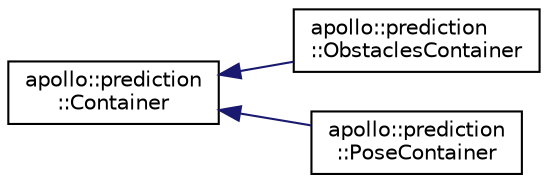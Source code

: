 digraph "Graphical Class Hierarchy"
{
  edge [fontname="Helvetica",fontsize="10",labelfontname="Helvetica",labelfontsize="10"];
  node [fontname="Helvetica",fontsize="10",shape=record];
  rankdir="LR";
  Node1 [label="apollo::prediction\l::Container",height=0.2,width=0.4,color="black", fillcolor="white", style="filled",URL="$classapollo_1_1prediction_1_1Container.html"];
  Node1 -> Node2 [dir="back",color="midnightblue",fontsize="10",style="solid",fontname="Helvetica"];
  Node2 [label="apollo::prediction\l::ObstaclesContainer",height=0.2,width=0.4,color="black", fillcolor="white", style="filled",URL="$classapollo_1_1prediction_1_1ObstaclesContainer.html"];
  Node1 -> Node3 [dir="back",color="midnightblue",fontsize="10",style="solid",fontname="Helvetica"];
  Node3 [label="apollo::prediction\l::PoseContainer",height=0.2,width=0.4,color="black", fillcolor="white", style="filled",URL="$classapollo_1_1prediction_1_1PoseContainer.html"];
}
